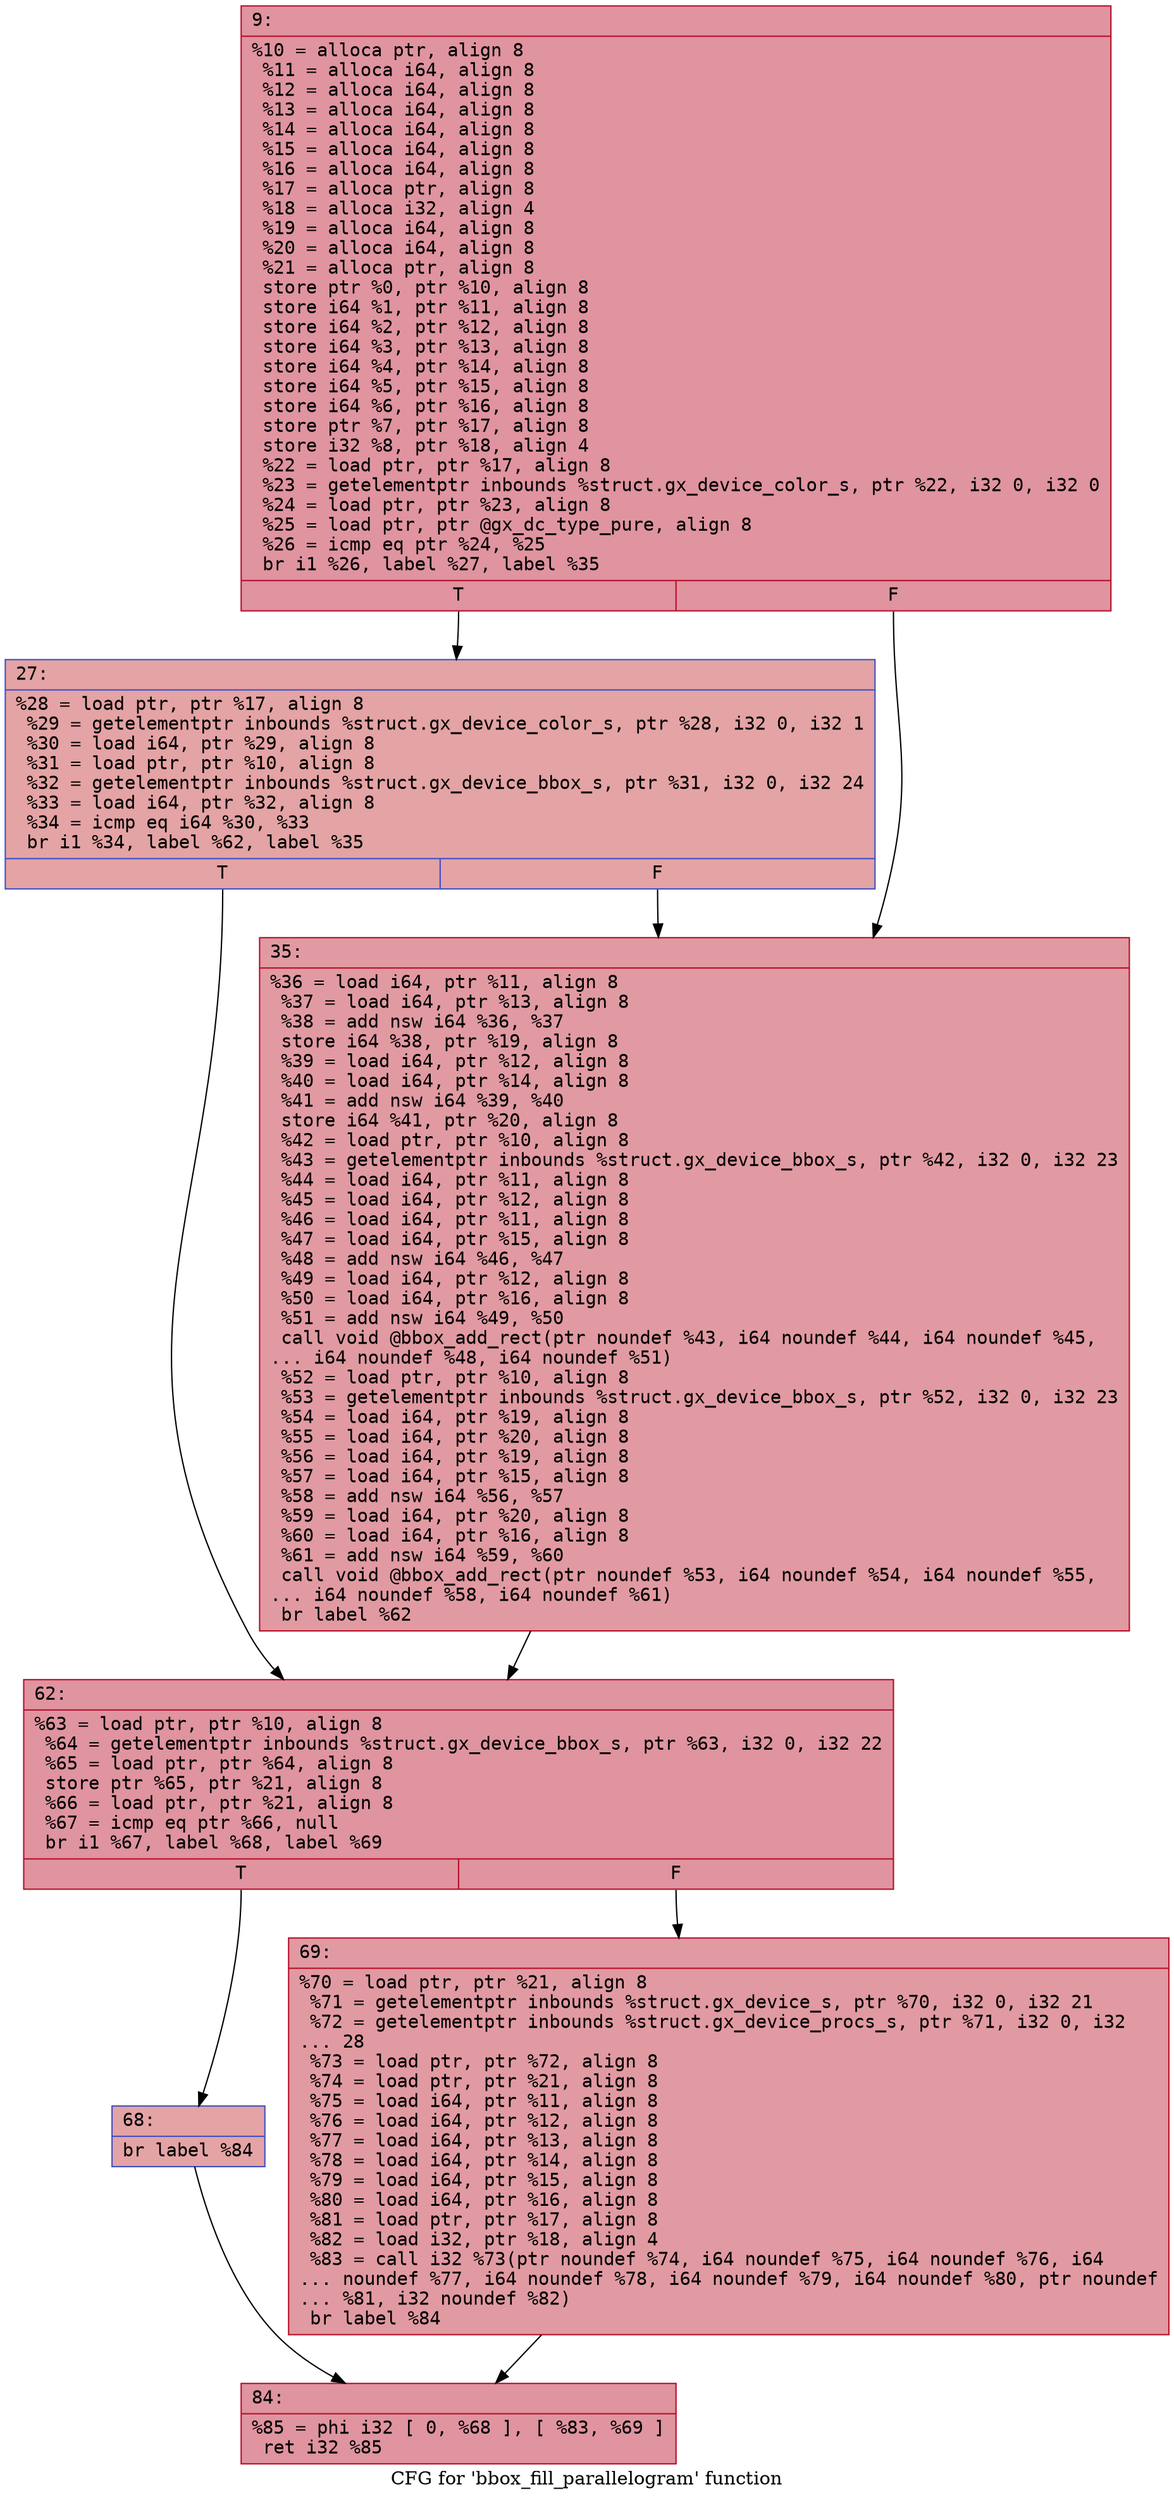 digraph "CFG for 'bbox_fill_parallelogram' function" {
	label="CFG for 'bbox_fill_parallelogram' function";

	Node0x600003239630 [shape=record,color="#b70d28ff", style=filled, fillcolor="#b70d2870" fontname="Courier",label="{9:\l|  %10 = alloca ptr, align 8\l  %11 = alloca i64, align 8\l  %12 = alloca i64, align 8\l  %13 = alloca i64, align 8\l  %14 = alloca i64, align 8\l  %15 = alloca i64, align 8\l  %16 = alloca i64, align 8\l  %17 = alloca ptr, align 8\l  %18 = alloca i32, align 4\l  %19 = alloca i64, align 8\l  %20 = alloca i64, align 8\l  %21 = alloca ptr, align 8\l  store ptr %0, ptr %10, align 8\l  store i64 %1, ptr %11, align 8\l  store i64 %2, ptr %12, align 8\l  store i64 %3, ptr %13, align 8\l  store i64 %4, ptr %14, align 8\l  store i64 %5, ptr %15, align 8\l  store i64 %6, ptr %16, align 8\l  store ptr %7, ptr %17, align 8\l  store i32 %8, ptr %18, align 4\l  %22 = load ptr, ptr %17, align 8\l  %23 = getelementptr inbounds %struct.gx_device_color_s, ptr %22, i32 0, i32 0\l  %24 = load ptr, ptr %23, align 8\l  %25 = load ptr, ptr @gx_dc_type_pure, align 8\l  %26 = icmp eq ptr %24, %25\l  br i1 %26, label %27, label %35\l|{<s0>T|<s1>F}}"];
	Node0x600003239630:s0 -> Node0x6000032399a0[tooltip="9 -> 27\nProbability 37.50%" ];
	Node0x600003239630:s1 -> Node0x6000032399f0[tooltip="9 -> 35\nProbability 62.50%" ];
	Node0x6000032399a0 [shape=record,color="#3d50c3ff", style=filled, fillcolor="#c32e3170" fontname="Courier",label="{27:\l|  %28 = load ptr, ptr %17, align 8\l  %29 = getelementptr inbounds %struct.gx_device_color_s, ptr %28, i32 0, i32 1\l  %30 = load i64, ptr %29, align 8\l  %31 = load ptr, ptr %10, align 8\l  %32 = getelementptr inbounds %struct.gx_device_bbox_s, ptr %31, i32 0, i32 24\l  %33 = load i64, ptr %32, align 8\l  %34 = icmp eq i64 %30, %33\l  br i1 %34, label %62, label %35\l|{<s0>T|<s1>F}}"];
	Node0x6000032399a0:s0 -> Node0x600003239a40[tooltip="27 -> 62\nProbability 50.00%" ];
	Node0x6000032399a0:s1 -> Node0x6000032399f0[tooltip="27 -> 35\nProbability 50.00%" ];
	Node0x6000032399f0 [shape=record,color="#b70d28ff", style=filled, fillcolor="#bb1b2c70" fontname="Courier",label="{35:\l|  %36 = load i64, ptr %11, align 8\l  %37 = load i64, ptr %13, align 8\l  %38 = add nsw i64 %36, %37\l  store i64 %38, ptr %19, align 8\l  %39 = load i64, ptr %12, align 8\l  %40 = load i64, ptr %14, align 8\l  %41 = add nsw i64 %39, %40\l  store i64 %41, ptr %20, align 8\l  %42 = load ptr, ptr %10, align 8\l  %43 = getelementptr inbounds %struct.gx_device_bbox_s, ptr %42, i32 0, i32 23\l  %44 = load i64, ptr %11, align 8\l  %45 = load i64, ptr %12, align 8\l  %46 = load i64, ptr %11, align 8\l  %47 = load i64, ptr %15, align 8\l  %48 = add nsw i64 %46, %47\l  %49 = load i64, ptr %12, align 8\l  %50 = load i64, ptr %16, align 8\l  %51 = add nsw i64 %49, %50\l  call void @bbox_add_rect(ptr noundef %43, i64 noundef %44, i64 noundef %45,\l... i64 noundef %48, i64 noundef %51)\l  %52 = load ptr, ptr %10, align 8\l  %53 = getelementptr inbounds %struct.gx_device_bbox_s, ptr %52, i32 0, i32 23\l  %54 = load i64, ptr %19, align 8\l  %55 = load i64, ptr %20, align 8\l  %56 = load i64, ptr %19, align 8\l  %57 = load i64, ptr %15, align 8\l  %58 = add nsw i64 %56, %57\l  %59 = load i64, ptr %20, align 8\l  %60 = load i64, ptr %16, align 8\l  %61 = add nsw i64 %59, %60\l  call void @bbox_add_rect(ptr noundef %53, i64 noundef %54, i64 noundef %55,\l... i64 noundef %58, i64 noundef %61)\l  br label %62\l}"];
	Node0x6000032399f0 -> Node0x600003239a40[tooltip="35 -> 62\nProbability 100.00%" ];
	Node0x600003239a40 [shape=record,color="#b70d28ff", style=filled, fillcolor="#b70d2870" fontname="Courier",label="{62:\l|  %63 = load ptr, ptr %10, align 8\l  %64 = getelementptr inbounds %struct.gx_device_bbox_s, ptr %63, i32 0, i32 22\l  %65 = load ptr, ptr %64, align 8\l  store ptr %65, ptr %21, align 8\l  %66 = load ptr, ptr %21, align 8\l  %67 = icmp eq ptr %66, null\l  br i1 %67, label %68, label %69\l|{<s0>T|<s1>F}}"];
	Node0x600003239a40:s0 -> Node0x600003239a90[tooltip="62 -> 68\nProbability 37.50%" ];
	Node0x600003239a40:s1 -> Node0x600003239ae0[tooltip="62 -> 69\nProbability 62.50%" ];
	Node0x600003239a90 [shape=record,color="#3d50c3ff", style=filled, fillcolor="#c32e3170" fontname="Courier",label="{68:\l|  br label %84\l}"];
	Node0x600003239a90 -> Node0x600003239b30[tooltip="68 -> 84\nProbability 100.00%" ];
	Node0x600003239ae0 [shape=record,color="#b70d28ff", style=filled, fillcolor="#bb1b2c70" fontname="Courier",label="{69:\l|  %70 = load ptr, ptr %21, align 8\l  %71 = getelementptr inbounds %struct.gx_device_s, ptr %70, i32 0, i32 21\l  %72 = getelementptr inbounds %struct.gx_device_procs_s, ptr %71, i32 0, i32\l... 28\l  %73 = load ptr, ptr %72, align 8\l  %74 = load ptr, ptr %21, align 8\l  %75 = load i64, ptr %11, align 8\l  %76 = load i64, ptr %12, align 8\l  %77 = load i64, ptr %13, align 8\l  %78 = load i64, ptr %14, align 8\l  %79 = load i64, ptr %15, align 8\l  %80 = load i64, ptr %16, align 8\l  %81 = load ptr, ptr %17, align 8\l  %82 = load i32, ptr %18, align 4\l  %83 = call i32 %73(ptr noundef %74, i64 noundef %75, i64 noundef %76, i64\l... noundef %77, i64 noundef %78, i64 noundef %79, i64 noundef %80, ptr noundef\l... %81, i32 noundef %82)\l  br label %84\l}"];
	Node0x600003239ae0 -> Node0x600003239b30[tooltip="69 -> 84\nProbability 100.00%" ];
	Node0x600003239b30 [shape=record,color="#b70d28ff", style=filled, fillcolor="#b70d2870" fontname="Courier",label="{84:\l|  %85 = phi i32 [ 0, %68 ], [ %83, %69 ]\l  ret i32 %85\l}"];
}
